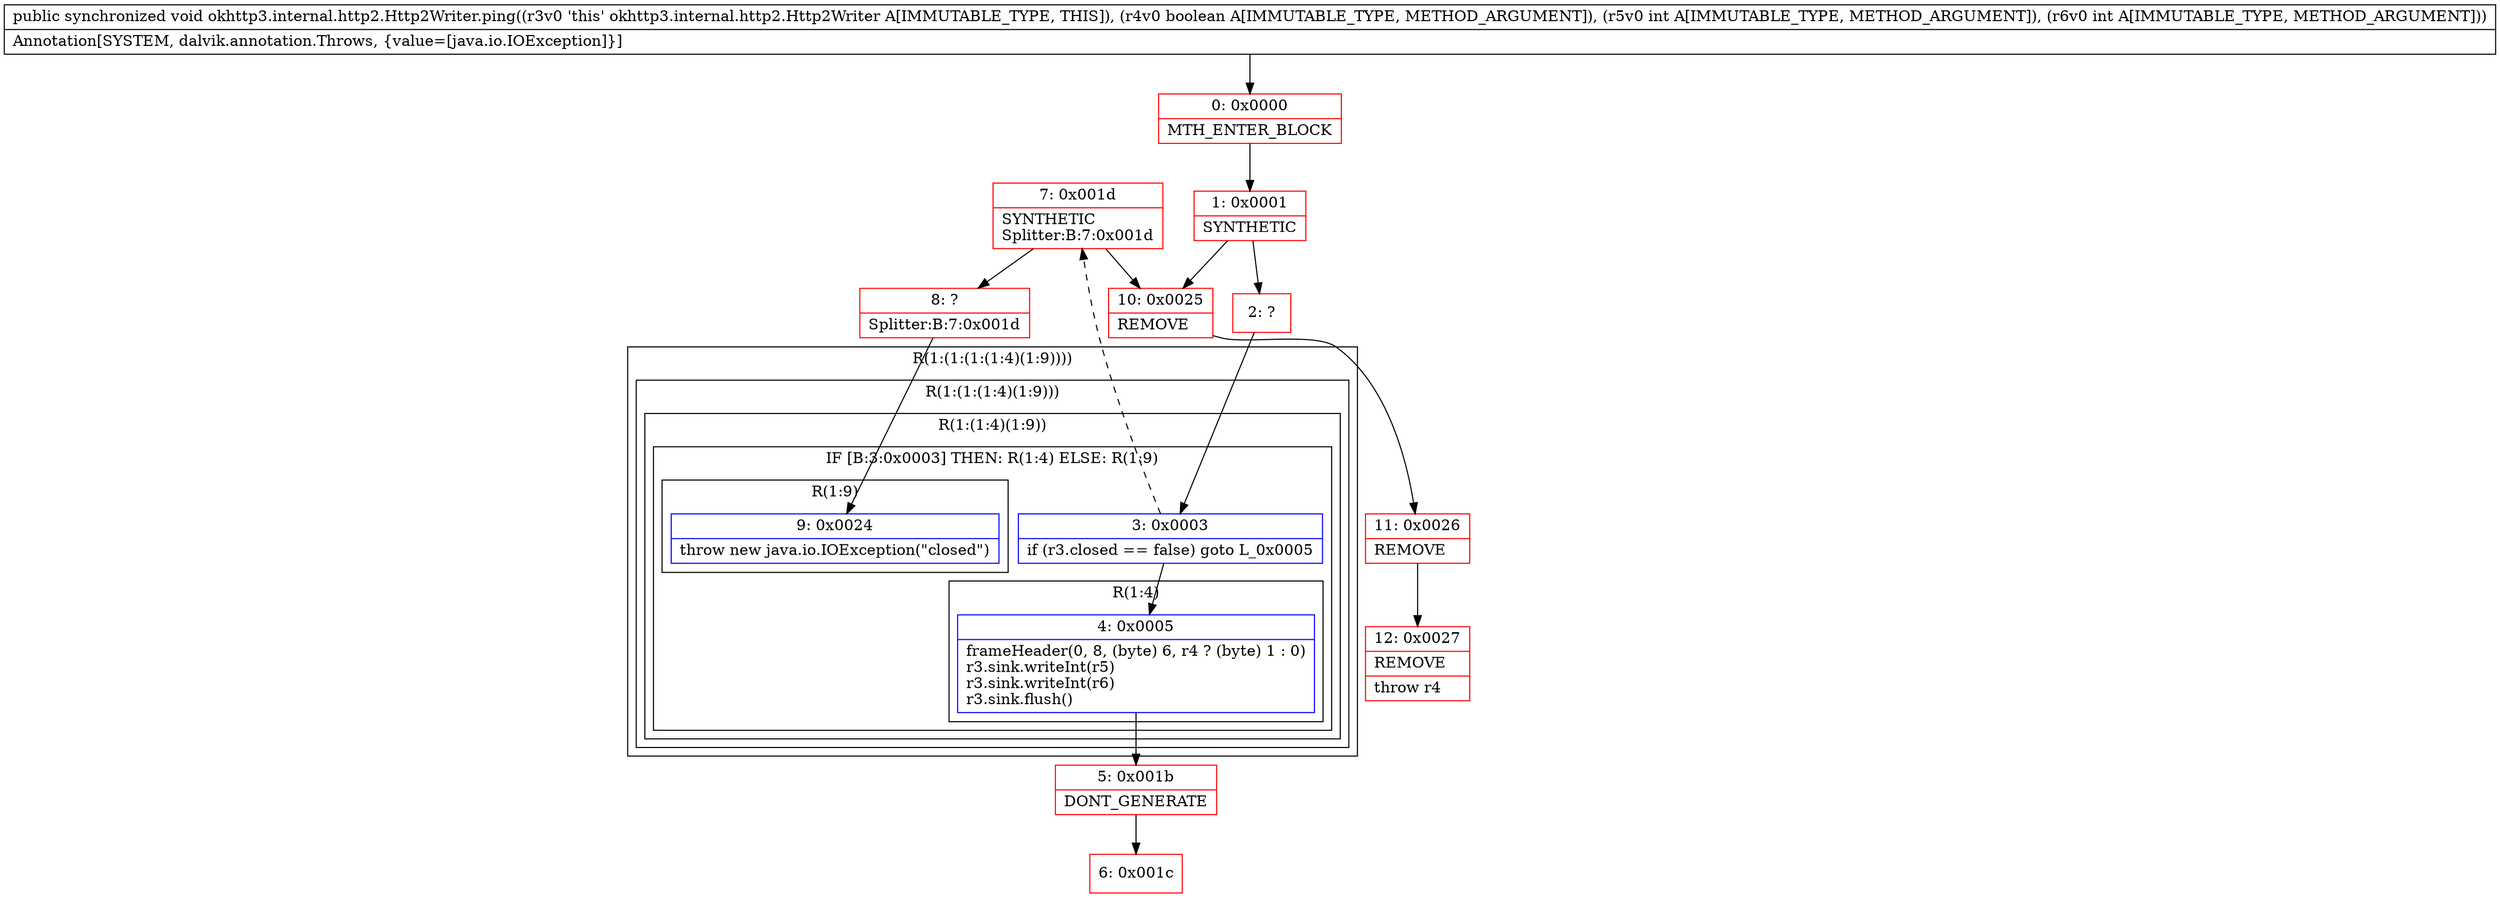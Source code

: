 digraph "CFG forokhttp3.internal.http2.Http2Writer.ping(ZII)V" {
subgraph cluster_Region_1608833132 {
label = "R(1:(1:(1:(1:4)(1:9))))";
node [shape=record,color=blue];
subgraph cluster_Region_504536794 {
label = "R(1:(1:(1:4)(1:9)))";
node [shape=record,color=blue];
subgraph cluster_Region_1086018820 {
label = "R(1:(1:4)(1:9))";
node [shape=record,color=blue];
subgraph cluster_IfRegion_127360650 {
label = "IF [B:3:0x0003] THEN: R(1:4) ELSE: R(1:9)";
node [shape=record,color=blue];
Node_3 [shape=record,label="{3\:\ 0x0003|if (r3.closed == false) goto L_0x0005\l}"];
subgraph cluster_Region_2127151532 {
label = "R(1:4)";
node [shape=record,color=blue];
Node_4 [shape=record,label="{4\:\ 0x0005|frameHeader(0, 8, (byte) 6, r4 ? (byte) 1 : 0)\lr3.sink.writeInt(r5)\lr3.sink.writeInt(r6)\lr3.sink.flush()\l}"];
}
subgraph cluster_Region_1948738785 {
label = "R(1:9)";
node [shape=record,color=blue];
Node_9 [shape=record,label="{9\:\ 0x0024|throw new java.io.IOException(\"closed\")\l}"];
}
}
}
}
}
Node_0 [shape=record,color=red,label="{0\:\ 0x0000|MTH_ENTER_BLOCK\l}"];
Node_1 [shape=record,color=red,label="{1\:\ 0x0001|SYNTHETIC\l}"];
Node_2 [shape=record,color=red,label="{2\:\ ?}"];
Node_5 [shape=record,color=red,label="{5\:\ 0x001b|DONT_GENERATE\l}"];
Node_6 [shape=record,color=red,label="{6\:\ 0x001c}"];
Node_7 [shape=record,color=red,label="{7\:\ 0x001d|SYNTHETIC\lSplitter:B:7:0x001d\l}"];
Node_8 [shape=record,color=red,label="{8\:\ ?|Splitter:B:7:0x001d\l}"];
Node_10 [shape=record,color=red,label="{10\:\ 0x0025|REMOVE\l}"];
Node_11 [shape=record,color=red,label="{11\:\ 0x0026|REMOVE\l}"];
Node_12 [shape=record,color=red,label="{12\:\ 0x0027|REMOVE\l|throw r4\l}"];
MethodNode[shape=record,label="{public synchronized void okhttp3.internal.http2.Http2Writer.ping((r3v0 'this' okhttp3.internal.http2.Http2Writer A[IMMUTABLE_TYPE, THIS]), (r4v0 boolean A[IMMUTABLE_TYPE, METHOD_ARGUMENT]), (r5v0 int A[IMMUTABLE_TYPE, METHOD_ARGUMENT]), (r6v0 int A[IMMUTABLE_TYPE, METHOD_ARGUMENT]))  | Annotation[SYSTEM, dalvik.annotation.Throws, \{value=[java.io.IOException]\}]\l}"];
MethodNode -> Node_0;
Node_3 -> Node_4;
Node_3 -> Node_7[style=dashed];
Node_4 -> Node_5;
Node_0 -> Node_1;
Node_1 -> Node_2;
Node_1 -> Node_10;
Node_2 -> Node_3;
Node_5 -> Node_6;
Node_7 -> Node_8;
Node_7 -> Node_10;
Node_8 -> Node_9;
Node_10 -> Node_11;
Node_11 -> Node_12;
}

